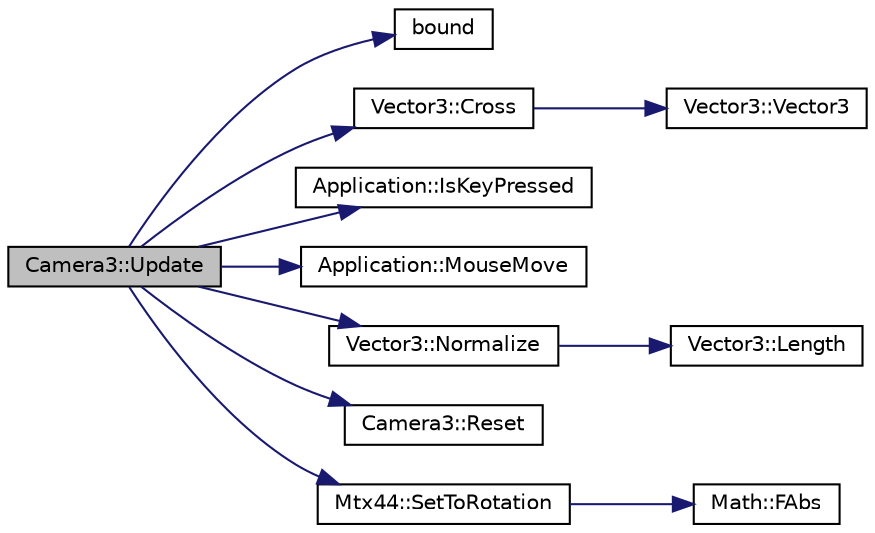 digraph "Camera3::Update"
{
  bgcolor="transparent";
  edge [fontname="Helvetica",fontsize="10",labelfontname="Helvetica",labelfontsize="10"];
  node [fontname="Helvetica",fontsize="10",shape=record];
  rankdir="LR";
  Node1 [label="Camera3::Update",height=0.2,width=0.4,color="black", fillcolor="grey75", style="filled", fontcolor="black"];
  Node1 -> Node2 [color="midnightblue",fontsize="10",style="solid",fontname="Helvetica"];
  Node2 [label="bound",height=0.2,width=0.4,color="black",URL="$Camera3_8cpp.html#a860c50ac1808102ffd435e85c01b887d"];
  Node1 -> Node3 [color="midnightblue",fontsize="10",style="solid",fontname="Helvetica"];
  Node3 [label="Vector3::Cross",height=0.2,width=0.4,color="black",URL="$structVector3.html#aa1cdc5357009b47fe585ddd61e263aad",tooltip="Cross product of 2 vectors. "];
  Node3 -> Node4 [color="midnightblue",fontsize="10",style="solid",fontname="Helvetica"];
  Node4 [label="Vector3::Vector3",height=0.2,width=0.4,color="black",URL="$structVector3.html#afa5e0c801fc2c8a820a54ea99302fe08",tooltip="Vector3 default constructor. "];
  Node1 -> Node5 [color="midnightblue",fontsize="10",style="solid",fontname="Helvetica"];
  Node5 [label="Application::IsKeyPressed",height=0.2,width=0.4,color="black",URL="$classApplication.html#a72cc9bba26506a7c0f54c346dfbd5cfe"];
  Node1 -> Node6 [color="midnightblue",fontsize="10",style="solid",fontname="Helvetica"];
  Node6 [label="Application::MouseMove",height=0.2,width=0.4,color="black",URL="$classApplication.html#a7b67b399db4193c3a4d7f3f282016c03"];
  Node1 -> Node7 [color="midnightblue",fontsize="10",style="solid",fontname="Helvetica"];
  Node7 [label="Vector3::Normalize",height=0.2,width=0.4,color="black",URL="$structVector3.html#aaef4f25a38878a640ab4a48002a7eff8",tooltip="Normalize this vector and return a reference to it. "];
  Node7 -> Node8 [color="midnightblue",fontsize="10",style="solid",fontname="Helvetica"];
  Node8 [label="Vector3::Length",height=0.2,width=0.4,color="black",URL="$structVector3.html#a200024a8442329de9a625ed58ffe7075",tooltip="Return length of vector. "];
  Node1 -> Node9 [color="midnightblue",fontsize="10",style="solid",fontname="Helvetica"];
  Node9 [label="Camera3::Reset",height=0.2,width=0.4,color="black",URL="$classCamera3.html#a4b10106bcd89f21e3cf3e39f04d8c1cb"];
  Node1 -> Node10 [color="midnightblue",fontsize="10",style="solid",fontname="Helvetica"];
  Node10 [label="Mtx44::SetToRotation",height=0.2,width=0.4,color="black",URL="$classMtx44.html#ac0587ffb5ff9fd58ad5768d28fc06574",tooltip="Set Matrix to a rotation matrix about arbitrary axis. "];
  Node10 -> Node11 [color="midnightblue",fontsize="10",style="solid",fontname="Helvetica"];
  Node11 [label="Math::FAbs",height=0.2,width=0.4,color="black",URL="$namespaceMath.html#ac91173ab2efdf7313fe7aaeb6cb44cf6"];
}
